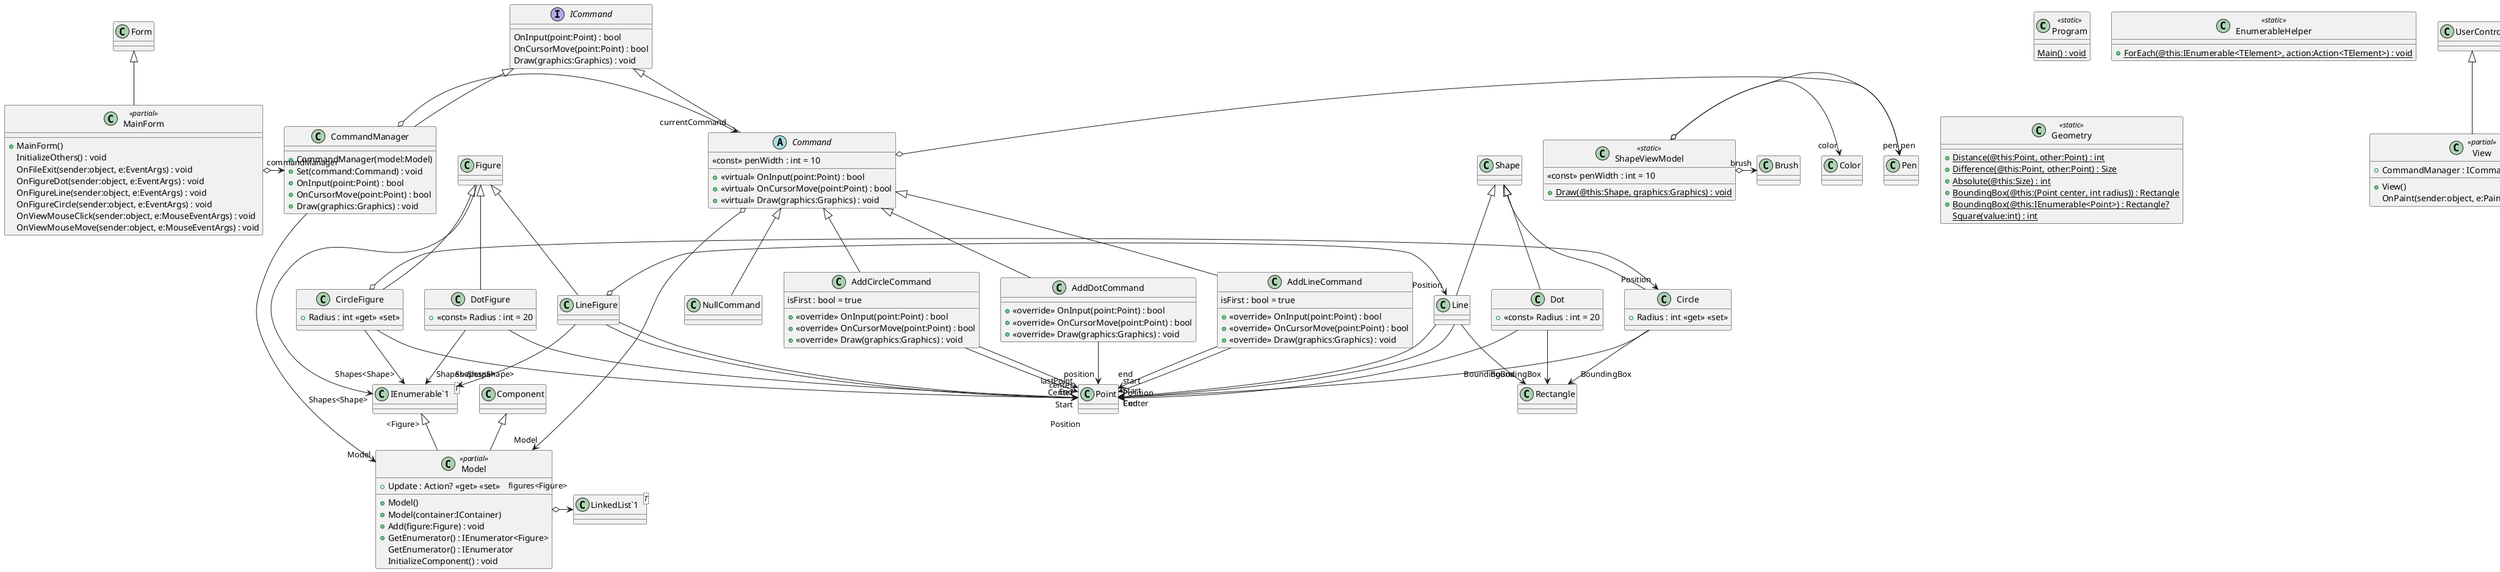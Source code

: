 @startuml
class Program <<static>> {
    {static} Main() : void
}
interface ICommand {
    OnInput(point:Point) : bool
    OnCursorMove(point:Point) : bool
    Draw(graphics:Graphics) : void
}
abstract class Command {
    <<const>> penWidth : int = 10
    + <<virtual>> OnInput(point:Point) : bool
    + <<virtual>> OnCursorMove(point:Point) : bool
    + <<virtual>> Draw(graphics:Graphics) : void
}
class NullCommand {
}
class AddDotCommand {
    + <<override>> OnInput(point:Point) : bool
    + <<override>> OnCursorMove(point:Point) : bool
    + <<override>> Draw(graphics:Graphics) : void
}
class AddLineCommand {
    isFirst : bool = true
    + <<override>> OnInput(point:Point) : bool
    + <<override>> OnCursorMove(point:Point) : bool
    + <<override>> Draw(graphics:Graphics) : void
}
class AddCircleCommand {
    isFirst : bool = true
    + <<override>> OnInput(point:Point) : bool
    + <<override>> OnCursorMove(point:Point) : bool
    + <<override>> Draw(graphics:Graphics) : void
}
ICommand <|-- Command
Command o-> "pen" Pen
Command o-> "Model" Model
Command <|-- NullCommand
Command <|-- AddDotCommand
AddDotCommand --> "position" Point
Command <|-- AddLineCommand
AddLineCommand --> "start" Point
AddLineCommand --> "end" Point
Command <|-- AddCircleCommand
AddCircleCommand --> "center" Point
AddCircleCommand --> "lastPoint" Point
class CommandManager {
    + CommandManager(model:Model)
    + Set(command:Command) : void
    + OnInput(point:Point) : bool
    + OnCursorMove(point:Point) : bool
    + Draw(graphics:Graphics) : void
}
ICommand <|-- CommandManager
CommandManager o-> "currentCommand" Command
CommandManager --> "Model" Model
class EnumerableHelper <<static>> {
    + {static} ForEach(@this:IEnumerable<TElement>, action:Action<TElement>) : void
}
class Geometry <<static>> {
    + {static} Distance(@this:Point, other:Point) : int
    + {static} Difference(@this:Point, other:Point) : Size
    + {static} Absolute(@this:Size) : int
    + {static} BoundingBox(@this:(Point center, int radius)) : Rectangle
    + {static} BoundingBox(@this:IEnumerable<Point>) : Rectangle?
    {static} Square(value:int) : int
}
class Figure {
}
class DotFigure {
    + <<const>> Radius : int = 20
}
class LineFigure {
}
class CircleFigure {
    + Radius : int <<get>> <<set>>
}
class "IEnumerable`1"<T> {
}
Figure --> "Shapes<Shape>" "IEnumerable`1"
Figure <|-- DotFigure
DotFigure --> "Position" Point
DotFigure --> "Shapes<Shape>" "IEnumerable`1"
Figure <|-- LineFigure
LineFigure o-> "Position" Line
LineFigure --> "Start" Point
LineFigure --> "End" Point
LineFigure --> "Shapes<Shape>" "IEnumerable`1"
Figure <|-- CircleFigure
CircleFigure o-> "Position" Circle
CircleFigure --> "Center" Point
CircleFigure --> "Shapes<Shape>" "IEnumerable`1"
class Model <<partial>> {
    + Update : Action? <<get>> <<set>>
    + Model()
    + Model(container:IContainer)
    + Add(figure:Figure) : void
    + GetEnumerator() : IEnumerator<Figure>
    GetEnumerator() : IEnumerator
}
class "IEnumerable`1"<T> {
}
class "LinkedList`1"<T> {
}
Component <|-- Model
"IEnumerable`1" "<Figure>" <|-- Model
Model o-> "figures<Figure>" "LinkedList`1"
class Model <<partial>> {
    InitializeComponent() : void
}
class Shape {
}
class Dot {
    + <<const>> Radius : int = 20
}
class Line {
}
class Circle {
    + Radius : int <<get>> <<set>>
}
Shape <|-- Dot
Dot --> "Position" Point
Dot --> "BoundingBox" Rectangle
Shape <|-- Line
Line --> "Start" Point
Line --> "End" Point
Line --> "BoundingBox" Rectangle
Shape <|-- Circle
Circle --> "Center" Point
Circle --> "BoundingBox" Rectangle
class ShapeViewModel <<static>> {
    <<const>> penWidth : int = 10
    + {static} Draw(@this:Shape, graphics:Graphics) : void
}
ShapeViewModel o-> "color" Color
ShapeViewModel o-> "pen" Pen
ShapeViewModel o-> "brush" Brush
class MainForm <<partial>> {
    + MainForm()
    InitializeOthers() : void
    OnFileExit(sender:object, e:EventArgs) : void
    OnFigureDot(sender:object, e:EventArgs) : void
    OnFigureLine(sender:object, e:EventArgs) : void
    OnFigureCircle(sender:object, e:EventArgs) : void
    OnViewMouseClick(sender:object, e:MouseEventArgs) : void
    OnViewMouseMove(sender:object, e:MouseEventArgs) : void
}
Form <|-- MainForm
MainForm o-> "commandManager" CommandManager
class MainForm <<partial>> {
}
class View <<partial>> {
    + CommandManager : ICommand? <<get>> <<set>>
    + View()
    OnPaint(sender:object, e:PaintEventArgs) : void
}
UserControl <|-- View
class View <<partial>> {
}
@enduml
